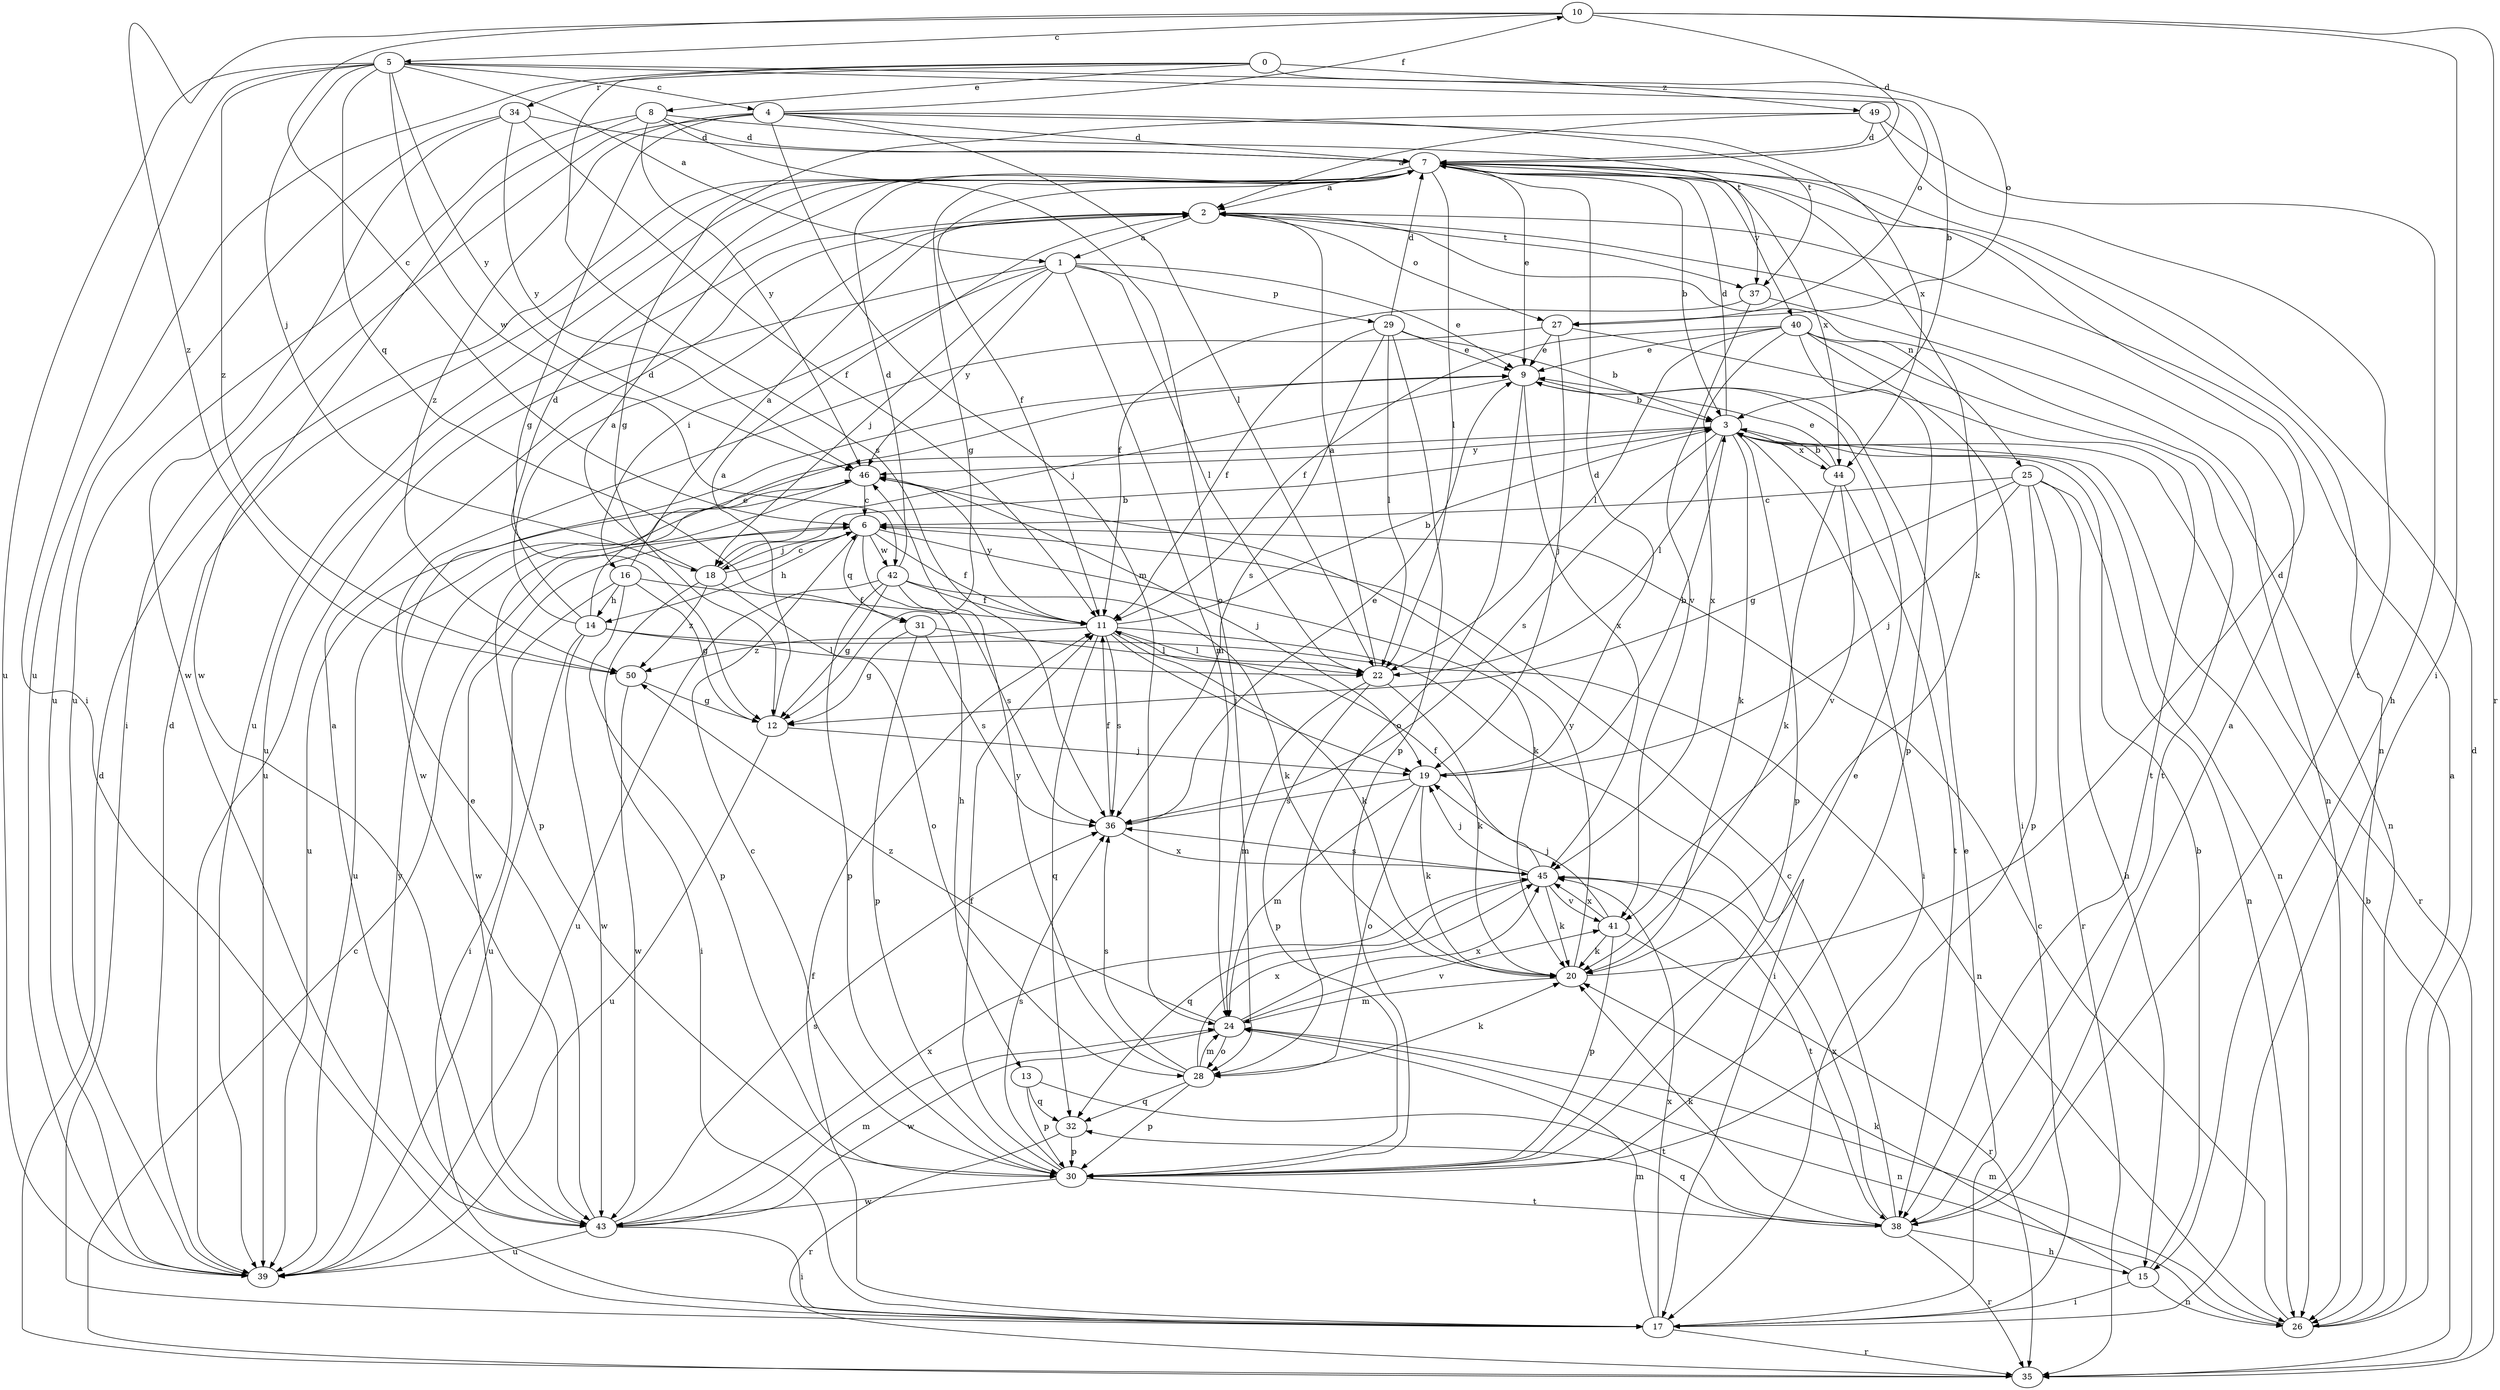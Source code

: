 strict digraph  {
0;
1;
2;
3;
4;
5;
6;
7;
8;
9;
10;
11;
12;
13;
14;
15;
16;
17;
18;
19;
20;
22;
24;
25;
26;
27;
28;
29;
30;
31;
32;
34;
35;
36;
37;
38;
39;
40;
41;
42;
43;
44;
45;
46;
49;
50;
0 -> 8  [label=e];
0 -> 27  [label=o];
0 -> 34  [label=r];
0 -> 36  [label=s];
0 -> 39  [label=u];
0 -> 49  [label=z];
1 -> 9  [label=e];
1 -> 16  [label=i];
1 -> 18  [label=j];
1 -> 22  [label=l];
1 -> 24  [label=m];
1 -> 29  [label=p];
1 -> 39  [label=u];
1 -> 46  [label=y];
2 -> 1  [label=a];
2 -> 25  [label=n];
2 -> 27  [label=o];
2 -> 37  [label=t];
2 -> 39  [label=u];
3 -> 7  [label=d];
3 -> 17  [label=i];
3 -> 20  [label=k];
3 -> 22  [label=l];
3 -> 26  [label=n];
3 -> 30  [label=p];
3 -> 35  [label=r];
3 -> 36  [label=s];
3 -> 39  [label=u];
3 -> 44  [label=x];
3 -> 46  [label=y];
4 -> 7  [label=d];
4 -> 10  [label=f];
4 -> 12  [label=g];
4 -> 17  [label=i];
4 -> 22  [label=l];
4 -> 24  [label=m];
4 -> 37  [label=t];
4 -> 44  [label=x];
4 -> 50  [label=z];
5 -> 1  [label=a];
5 -> 3  [label=b];
5 -> 4  [label=c];
5 -> 17  [label=i];
5 -> 18  [label=j];
5 -> 27  [label=o];
5 -> 31  [label=q];
5 -> 39  [label=u];
5 -> 42  [label=w];
5 -> 46  [label=y];
5 -> 50  [label=z];
6 -> 11  [label=f];
6 -> 13  [label=h];
6 -> 14  [label=h];
6 -> 18  [label=j];
6 -> 20  [label=k];
6 -> 31  [label=q];
6 -> 42  [label=w];
6 -> 43  [label=w];
7 -> 2  [label=a];
7 -> 3  [label=b];
7 -> 9  [label=e];
7 -> 11  [label=f];
7 -> 12  [label=g];
7 -> 20  [label=k];
7 -> 22  [label=l];
7 -> 26  [label=n];
7 -> 39  [label=u];
7 -> 40  [label=v];
7 -> 44  [label=x];
8 -> 7  [label=d];
8 -> 28  [label=o];
8 -> 37  [label=t];
8 -> 39  [label=u];
8 -> 43  [label=w];
8 -> 46  [label=y];
9 -> 3  [label=b];
9 -> 18  [label=j];
9 -> 28  [label=o];
9 -> 45  [label=x];
10 -> 5  [label=c];
10 -> 6  [label=c];
10 -> 7  [label=d];
10 -> 17  [label=i];
10 -> 35  [label=r];
10 -> 50  [label=z];
11 -> 3  [label=b];
11 -> 17  [label=i];
11 -> 19  [label=j];
11 -> 20  [label=k];
11 -> 22  [label=l];
11 -> 32  [label=q];
11 -> 36  [label=s];
11 -> 46  [label=y];
11 -> 50  [label=z];
12 -> 2  [label=a];
12 -> 19  [label=j];
12 -> 39  [label=u];
13 -> 30  [label=p];
13 -> 32  [label=q];
13 -> 38  [label=t];
14 -> 2  [label=a];
14 -> 7  [label=d];
14 -> 9  [label=e];
14 -> 22  [label=l];
14 -> 26  [label=n];
14 -> 39  [label=u];
14 -> 43  [label=w];
15 -> 3  [label=b];
15 -> 17  [label=i];
15 -> 20  [label=k];
15 -> 26  [label=n];
16 -> 2  [label=a];
16 -> 11  [label=f];
16 -> 12  [label=g];
16 -> 14  [label=h];
16 -> 17  [label=i];
16 -> 30  [label=p];
17 -> 9  [label=e];
17 -> 11  [label=f];
17 -> 24  [label=m];
17 -> 35  [label=r];
17 -> 45  [label=x];
18 -> 3  [label=b];
18 -> 6  [label=c];
18 -> 7  [label=d];
18 -> 17  [label=i];
18 -> 28  [label=o];
18 -> 50  [label=z];
19 -> 3  [label=b];
19 -> 7  [label=d];
19 -> 20  [label=k];
19 -> 24  [label=m];
19 -> 28  [label=o];
19 -> 36  [label=s];
20 -> 7  [label=d];
20 -> 24  [label=m];
20 -> 46  [label=y];
22 -> 2  [label=a];
22 -> 20  [label=k];
22 -> 24  [label=m];
22 -> 30  [label=p];
24 -> 26  [label=n];
24 -> 28  [label=o];
24 -> 41  [label=v];
24 -> 43  [label=w];
24 -> 45  [label=x];
24 -> 50  [label=z];
25 -> 6  [label=c];
25 -> 12  [label=g];
25 -> 15  [label=h];
25 -> 19  [label=j];
25 -> 26  [label=n];
25 -> 30  [label=p];
25 -> 35  [label=r];
26 -> 2  [label=a];
26 -> 6  [label=c];
26 -> 7  [label=d];
26 -> 24  [label=m];
27 -> 9  [label=e];
27 -> 19  [label=j];
27 -> 38  [label=t];
27 -> 43  [label=w];
28 -> 20  [label=k];
28 -> 24  [label=m];
28 -> 30  [label=p];
28 -> 32  [label=q];
28 -> 36  [label=s];
28 -> 45  [label=x];
28 -> 46  [label=y];
29 -> 3  [label=b];
29 -> 7  [label=d];
29 -> 9  [label=e];
29 -> 11  [label=f];
29 -> 22  [label=l];
29 -> 30  [label=p];
29 -> 36  [label=s];
30 -> 6  [label=c];
30 -> 9  [label=e];
30 -> 11  [label=f];
30 -> 36  [label=s];
30 -> 38  [label=t];
30 -> 43  [label=w];
31 -> 12  [label=g];
31 -> 22  [label=l];
31 -> 30  [label=p];
31 -> 36  [label=s];
32 -> 30  [label=p];
32 -> 35  [label=r];
34 -> 7  [label=d];
34 -> 11  [label=f];
34 -> 39  [label=u];
34 -> 43  [label=w];
34 -> 46  [label=y];
35 -> 3  [label=b];
35 -> 6  [label=c];
35 -> 7  [label=d];
36 -> 9  [label=e];
36 -> 11  [label=f];
36 -> 45  [label=x];
37 -> 11  [label=f];
37 -> 26  [label=n];
37 -> 41  [label=v];
38 -> 2  [label=a];
38 -> 6  [label=c];
38 -> 15  [label=h];
38 -> 20  [label=k];
38 -> 32  [label=q];
38 -> 35  [label=r];
38 -> 45  [label=x];
39 -> 7  [label=d];
39 -> 46  [label=y];
40 -> 9  [label=e];
40 -> 11  [label=f];
40 -> 17  [label=i];
40 -> 22  [label=l];
40 -> 26  [label=n];
40 -> 30  [label=p];
40 -> 38  [label=t];
40 -> 45  [label=x];
41 -> 19  [label=j];
41 -> 20  [label=k];
41 -> 30  [label=p];
41 -> 35  [label=r];
41 -> 45  [label=x];
42 -> 7  [label=d];
42 -> 11  [label=f];
42 -> 12  [label=g];
42 -> 20  [label=k];
42 -> 30  [label=p];
42 -> 36  [label=s];
42 -> 39  [label=u];
43 -> 2  [label=a];
43 -> 9  [label=e];
43 -> 17  [label=i];
43 -> 24  [label=m];
43 -> 36  [label=s];
43 -> 39  [label=u];
43 -> 45  [label=x];
44 -> 3  [label=b];
44 -> 9  [label=e];
44 -> 20  [label=k];
44 -> 38  [label=t];
44 -> 41  [label=v];
45 -> 11  [label=f];
45 -> 19  [label=j];
45 -> 20  [label=k];
45 -> 32  [label=q];
45 -> 36  [label=s];
45 -> 38  [label=t];
45 -> 41  [label=v];
46 -> 6  [label=c];
46 -> 19  [label=j];
46 -> 30  [label=p];
46 -> 39  [label=u];
49 -> 2  [label=a];
49 -> 7  [label=d];
49 -> 12  [label=g];
49 -> 15  [label=h];
49 -> 38  [label=t];
50 -> 12  [label=g];
50 -> 43  [label=w];
}
